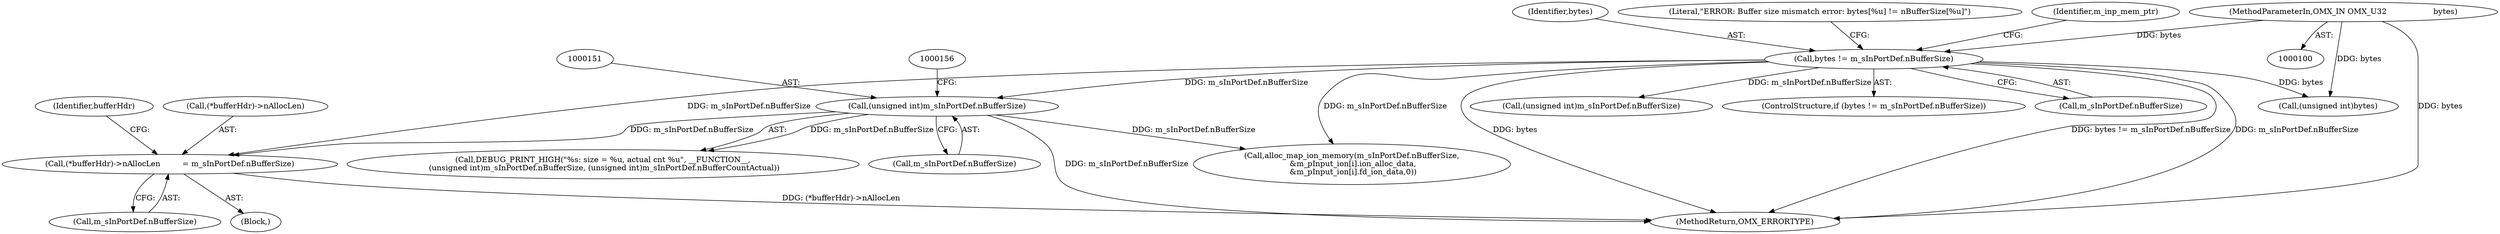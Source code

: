 digraph "0_Android_7558d03e6498e970b761aa44fff6b2c659202d95@pointer" {
"1000314" [label="(Call,(*bufferHdr)->nAllocLen         = m_sInPortDef.nBufferSize)"];
"1000150" [label="(Call,(unsigned int)m_sInPortDef.nBufferSize)"];
"1000125" [label="(Call,bytes != m_sInPortDef.nBufferSize)"];
"1000105" [label="(MethodParameterIn,OMX_IN OMX_U32                   bytes)"];
"1000292" [label="(Block,)"];
"1000325" [label="(Identifier,bufferHdr)"];
"1000126" [label="(Identifier,bytes)"];
"1000319" [label="(Call,m_sInPortDef.nBufferSize)"];
"1000315" [label="(Call,(*bufferHdr)->nAllocLen)"];
"1000314" [label="(Call,(*bufferHdr)->nAllocLen         = m_sInPortDef.nBufferSize)"];
"1000136" [label="(Call,(unsigned int)m_sInPortDef.nBufferSize)"];
"1000147" [label="(Call,DEBUG_PRINT_HIGH(\"%s: size = %u, actual cnt %u\", __FUNCTION__,\n (unsigned int)m_sInPortDef.nBufferSize, (unsigned int)m_sInPortDef.nBufferCountActual))"];
"1000548" [label="(MethodReturn,OMX_ERRORTYPE)"];
"1000124" [label="(ControlStructure,if (bytes != m_sInPortDef.nBufferSize))"];
"1000133" [label="(Call,(unsigned int)bytes)"];
"1000125" [label="(Call,bytes != m_sInPortDef.nBufferSize)"];
"1000127" [label="(Call,m_sInPortDef.nBufferSize)"];
"1000152" [label="(Call,m_sInPortDef.nBufferSize)"];
"1000132" [label="(Literal,\"ERROR: Buffer size mismatch error: bytes[%u] != nBufferSize[%u]\")"];
"1000145" [label="(Identifier,m_inp_mem_ptr)"];
"1000150" [label="(Call,(unsigned int)m_sInPortDef.nBufferSize)"];
"1000105" [label="(MethodParameterIn,OMX_IN OMX_U32                   bytes)"];
"1000351" [label="(Call,alloc_map_ion_memory(m_sInPortDef.nBufferSize,\n &m_pInput_ion[i].ion_alloc_data,\n &m_pInput_ion[i].fd_ion_data,0))"];
"1000314" -> "1000292"  [label="AST: "];
"1000314" -> "1000319"  [label="CFG: "];
"1000315" -> "1000314"  [label="AST: "];
"1000319" -> "1000314"  [label="AST: "];
"1000325" -> "1000314"  [label="CFG: "];
"1000314" -> "1000548"  [label="DDG: (*bufferHdr)->nAllocLen"];
"1000150" -> "1000314"  [label="DDG: m_sInPortDef.nBufferSize"];
"1000125" -> "1000314"  [label="DDG: m_sInPortDef.nBufferSize"];
"1000150" -> "1000147"  [label="AST: "];
"1000150" -> "1000152"  [label="CFG: "];
"1000151" -> "1000150"  [label="AST: "];
"1000152" -> "1000150"  [label="AST: "];
"1000156" -> "1000150"  [label="CFG: "];
"1000150" -> "1000548"  [label="DDG: m_sInPortDef.nBufferSize"];
"1000150" -> "1000147"  [label="DDG: m_sInPortDef.nBufferSize"];
"1000125" -> "1000150"  [label="DDG: m_sInPortDef.nBufferSize"];
"1000150" -> "1000351"  [label="DDG: m_sInPortDef.nBufferSize"];
"1000125" -> "1000124"  [label="AST: "];
"1000125" -> "1000127"  [label="CFG: "];
"1000126" -> "1000125"  [label="AST: "];
"1000127" -> "1000125"  [label="AST: "];
"1000132" -> "1000125"  [label="CFG: "];
"1000145" -> "1000125"  [label="CFG: "];
"1000125" -> "1000548"  [label="DDG: bytes"];
"1000125" -> "1000548"  [label="DDG: bytes != m_sInPortDef.nBufferSize"];
"1000125" -> "1000548"  [label="DDG: m_sInPortDef.nBufferSize"];
"1000105" -> "1000125"  [label="DDG: bytes"];
"1000125" -> "1000133"  [label="DDG: bytes"];
"1000125" -> "1000136"  [label="DDG: m_sInPortDef.nBufferSize"];
"1000125" -> "1000351"  [label="DDG: m_sInPortDef.nBufferSize"];
"1000105" -> "1000100"  [label="AST: "];
"1000105" -> "1000548"  [label="DDG: bytes"];
"1000105" -> "1000133"  [label="DDG: bytes"];
}

